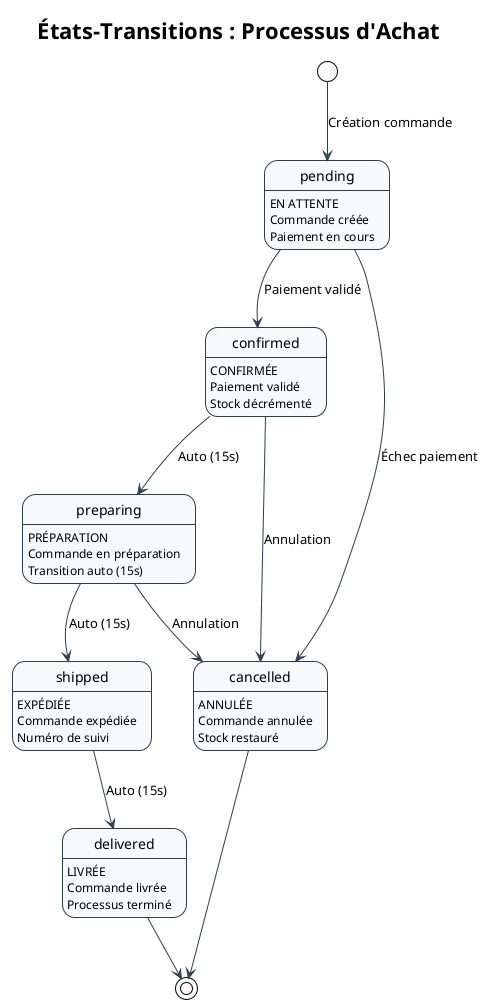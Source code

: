 @startuml AchatEtats
!theme plain
skinparam backgroundColor #FFFFFF
skinparam state {
    BackgroundColor #F8F9FA
    BorderColor #2C3E50
    ArrowColor #2C3E50
}

title **États-Transitions : Processus d'Achat**

[*] --> pending : Création commande

pending : EN ATTENTE
pending : Commande créée
pending : Paiement en cours

confirmed : CONFIRMÉE  
confirmed : Paiement validé
confirmed : Stock décrémenté

preparing : PRÉPARATION
preparing : Commande en préparation
preparing : Transition auto (15s)

shipped : EXPÉDIÉE
shipped : Commande expédiée
shipped : Numéro de suivi

delivered : LIVRÉE
delivered : Commande livrée
delivered : Processus terminé

cancelled : ANNULÉE
cancelled : Commande annulée
cancelled : Stock restauré

pending --> confirmed : Paiement validé
pending --> cancelled : Échec paiement

confirmed --> preparing : Auto (15s)
confirmed --> cancelled : Annulation

preparing --> shipped : Auto (15s)
preparing --> cancelled : Annulation

shipped --> delivered : Auto (15s)

delivered --> [*]
cancelled --> [*]

@enduml
